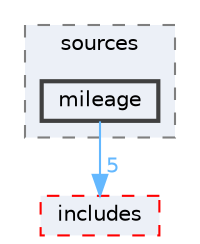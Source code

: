 digraph "app/sources/mileage"
{
 // LATEX_PDF_SIZE
  bgcolor="transparent";
  edge [fontname=Helvetica,fontsize=10,labelfontname=Helvetica,labelfontsize=10];
  node [fontname=Helvetica,fontsize=10,shape=box,height=0.2,width=0.4];
  compound=true
  subgraph clusterdir_3f48404d21ee623985261530746c4ec3 {
    graph [ bgcolor="#ecf0f7", pencolor="grey50", label="sources", fontname=Helvetica,fontsize=10 style="filled,dashed", URL="dir_3f48404d21ee623985261530746c4ec3.html",tooltip=""]
  dir_918515f33c3dcecca302cff7d7f25711 [label="mileage", fillcolor="#ecf0f7", color="grey25", style="filled,bold", URL="dir_918515f33c3dcecca302cff7d7f25711.html",tooltip=""];
  }
  dir_1c5c03227cca0102ee47bee331c2b55d [label="includes", fillcolor="#ecf0f7", color="red", style="filled,dashed", URL="dir_1c5c03227cca0102ee47bee331c2b55d.html",tooltip=""];
  dir_918515f33c3dcecca302cff7d7f25711->dir_1c5c03227cca0102ee47bee331c2b55d [headlabel="5", labeldistance=1.5 headhref="dir_000022_000016.html" href="dir_000022_000016.html" color="steelblue1" fontcolor="steelblue1"];
}
